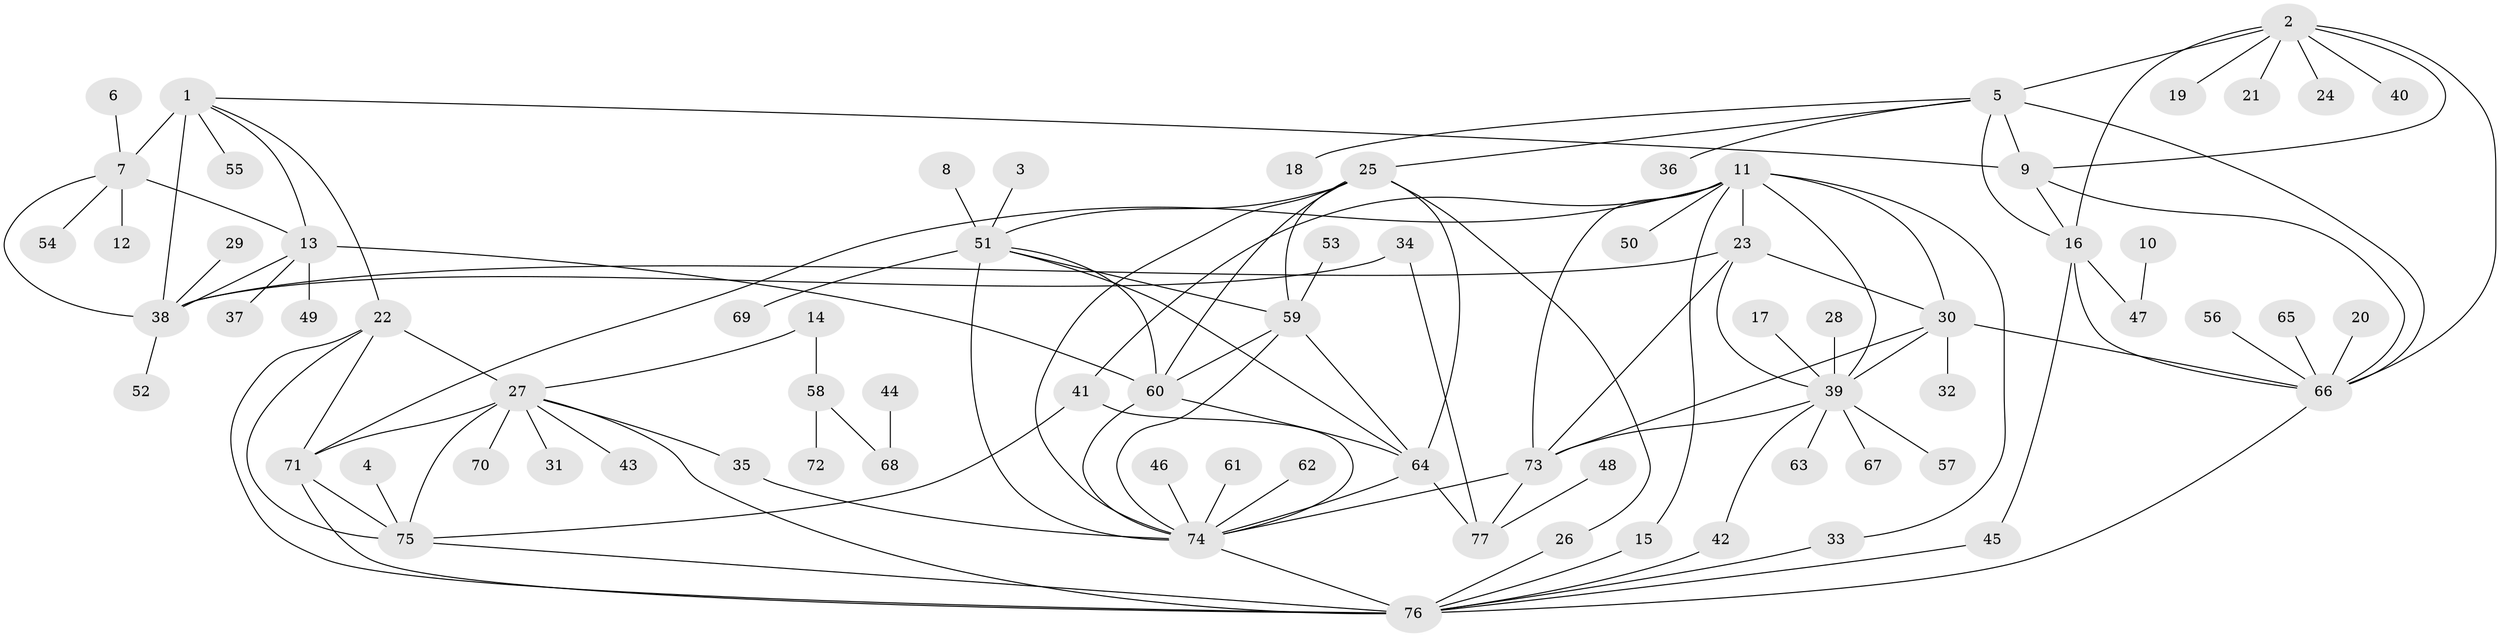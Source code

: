 // original degree distribution, {14: 0.0078125, 9: 0.0390625, 8: 0.0703125, 7: 0.046875, 12: 0.0078125, 10: 0.015625, 11: 0.015625, 5: 0.015625, 13: 0.0078125, 6: 0.015625, 2: 0.1484375, 1: 0.578125, 4: 0.015625, 3: 0.015625}
// Generated by graph-tools (version 1.1) at 2025/37/03/04/25 23:37:41]
// undirected, 77 vertices, 123 edges
graph export_dot {
  node [color=gray90,style=filled];
  1;
  2;
  3;
  4;
  5;
  6;
  7;
  8;
  9;
  10;
  11;
  12;
  13;
  14;
  15;
  16;
  17;
  18;
  19;
  20;
  21;
  22;
  23;
  24;
  25;
  26;
  27;
  28;
  29;
  30;
  31;
  32;
  33;
  34;
  35;
  36;
  37;
  38;
  39;
  40;
  41;
  42;
  43;
  44;
  45;
  46;
  47;
  48;
  49;
  50;
  51;
  52;
  53;
  54;
  55;
  56;
  57;
  58;
  59;
  60;
  61;
  62;
  63;
  64;
  65;
  66;
  67;
  68;
  69;
  70;
  71;
  72;
  73;
  74;
  75;
  76;
  77;
  1 -- 7 [weight=4.0];
  1 -- 9 [weight=1.0];
  1 -- 13 [weight=2.0];
  1 -- 22 [weight=1.0];
  1 -- 38 [weight=2.0];
  1 -- 55 [weight=1.0];
  2 -- 5 [weight=2.0];
  2 -- 9 [weight=2.0];
  2 -- 16 [weight=2.0];
  2 -- 19 [weight=1.0];
  2 -- 21 [weight=1.0];
  2 -- 24 [weight=1.0];
  2 -- 40 [weight=1.0];
  2 -- 66 [weight=2.0];
  3 -- 51 [weight=1.0];
  4 -- 75 [weight=1.0];
  5 -- 9 [weight=1.0];
  5 -- 16 [weight=1.0];
  5 -- 18 [weight=1.0];
  5 -- 25 [weight=1.0];
  5 -- 36 [weight=1.0];
  5 -- 66 [weight=1.0];
  6 -- 7 [weight=1.0];
  7 -- 12 [weight=1.0];
  7 -- 13 [weight=2.0];
  7 -- 38 [weight=2.0];
  7 -- 54 [weight=1.0];
  8 -- 51 [weight=1.0];
  9 -- 16 [weight=1.0];
  9 -- 66 [weight=1.0];
  10 -- 47 [weight=1.0];
  11 -- 15 [weight=1.0];
  11 -- 23 [weight=2.0];
  11 -- 30 [weight=2.0];
  11 -- 33 [weight=1.0];
  11 -- 39 [weight=2.0];
  11 -- 41 [weight=2.0];
  11 -- 50 [weight=1.0];
  11 -- 71 [weight=1.0];
  11 -- 73 [weight=2.0];
  13 -- 37 [weight=1.0];
  13 -- 38 [weight=1.0];
  13 -- 49 [weight=1.0];
  13 -- 60 [weight=1.0];
  14 -- 27 [weight=1.0];
  14 -- 58 [weight=1.0];
  15 -- 76 [weight=1.0];
  16 -- 45 [weight=1.0];
  16 -- 47 [weight=1.0];
  16 -- 66 [weight=1.0];
  17 -- 39 [weight=1.0];
  20 -- 66 [weight=1.0];
  22 -- 27 [weight=1.0];
  22 -- 71 [weight=1.0];
  22 -- 75 [weight=2.0];
  22 -- 76 [weight=1.0];
  23 -- 30 [weight=1.0];
  23 -- 38 [weight=1.0];
  23 -- 39 [weight=1.0];
  23 -- 73 [weight=1.0];
  25 -- 26 [weight=1.0];
  25 -- 51 [weight=1.0];
  25 -- 59 [weight=1.0];
  25 -- 60 [weight=1.0];
  25 -- 64 [weight=1.0];
  25 -- 74 [weight=1.0];
  26 -- 76 [weight=1.0];
  27 -- 31 [weight=1.0];
  27 -- 35 [weight=1.0];
  27 -- 43 [weight=1.0];
  27 -- 70 [weight=1.0];
  27 -- 71 [weight=1.0];
  27 -- 75 [weight=2.0];
  27 -- 76 [weight=1.0];
  28 -- 39 [weight=1.0];
  29 -- 38 [weight=1.0];
  30 -- 32 [weight=1.0];
  30 -- 39 [weight=1.0];
  30 -- 66 [weight=1.0];
  30 -- 73 [weight=1.0];
  33 -- 76 [weight=1.0];
  34 -- 38 [weight=1.0];
  34 -- 77 [weight=1.0];
  35 -- 74 [weight=1.0];
  38 -- 52 [weight=1.0];
  39 -- 42 [weight=1.0];
  39 -- 57 [weight=1.0];
  39 -- 63 [weight=1.0];
  39 -- 67 [weight=1.0];
  39 -- 73 [weight=1.0];
  41 -- 74 [weight=1.0];
  41 -- 75 [weight=1.0];
  42 -- 76 [weight=1.0];
  44 -- 68 [weight=1.0];
  45 -- 76 [weight=1.0];
  46 -- 74 [weight=1.0];
  48 -- 77 [weight=1.0];
  51 -- 59 [weight=1.0];
  51 -- 60 [weight=1.0];
  51 -- 64 [weight=1.0];
  51 -- 69 [weight=1.0];
  51 -- 74 [weight=1.0];
  53 -- 59 [weight=1.0];
  56 -- 66 [weight=1.0];
  58 -- 68 [weight=1.0];
  58 -- 72 [weight=1.0];
  59 -- 60 [weight=1.0];
  59 -- 64 [weight=1.0];
  59 -- 74 [weight=1.0];
  60 -- 64 [weight=1.0];
  60 -- 74 [weight=1.0];
  61 -- 74 [weight=1.0];
  62 -- 74 [weight=1.0];
  64 -- 74 [weight=1.0];
  64 -- 77 [weight=1.0];
  65 -- 66 [weight=1.0];
  66 -- 76 [weight=1.0];
  71 -- 75 [weight=2.0];
  71 -- 76 [weight=1.0];
  73 -- 74 [weight=1.0];
  73 -- 77 [weight=1.0];
  74 -- 76 [weight=1.0];
  75 -- 76 [weight=2.0];
}
